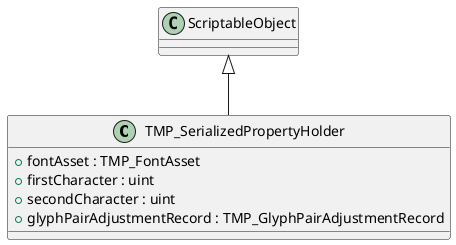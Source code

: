 @startuml
class TMP_SerializedPropertyHolder {
    + fontAsset : TMP_FontAsset
    + firstCharacter : uint
    + secondCharacter : uint
    + glyphPairAdjustmentRecord : TMP_GlyphPairAdjustmentRecord
}
ScriptableObject <|-- TMP_SerializedPropertyHolder
@enduml
